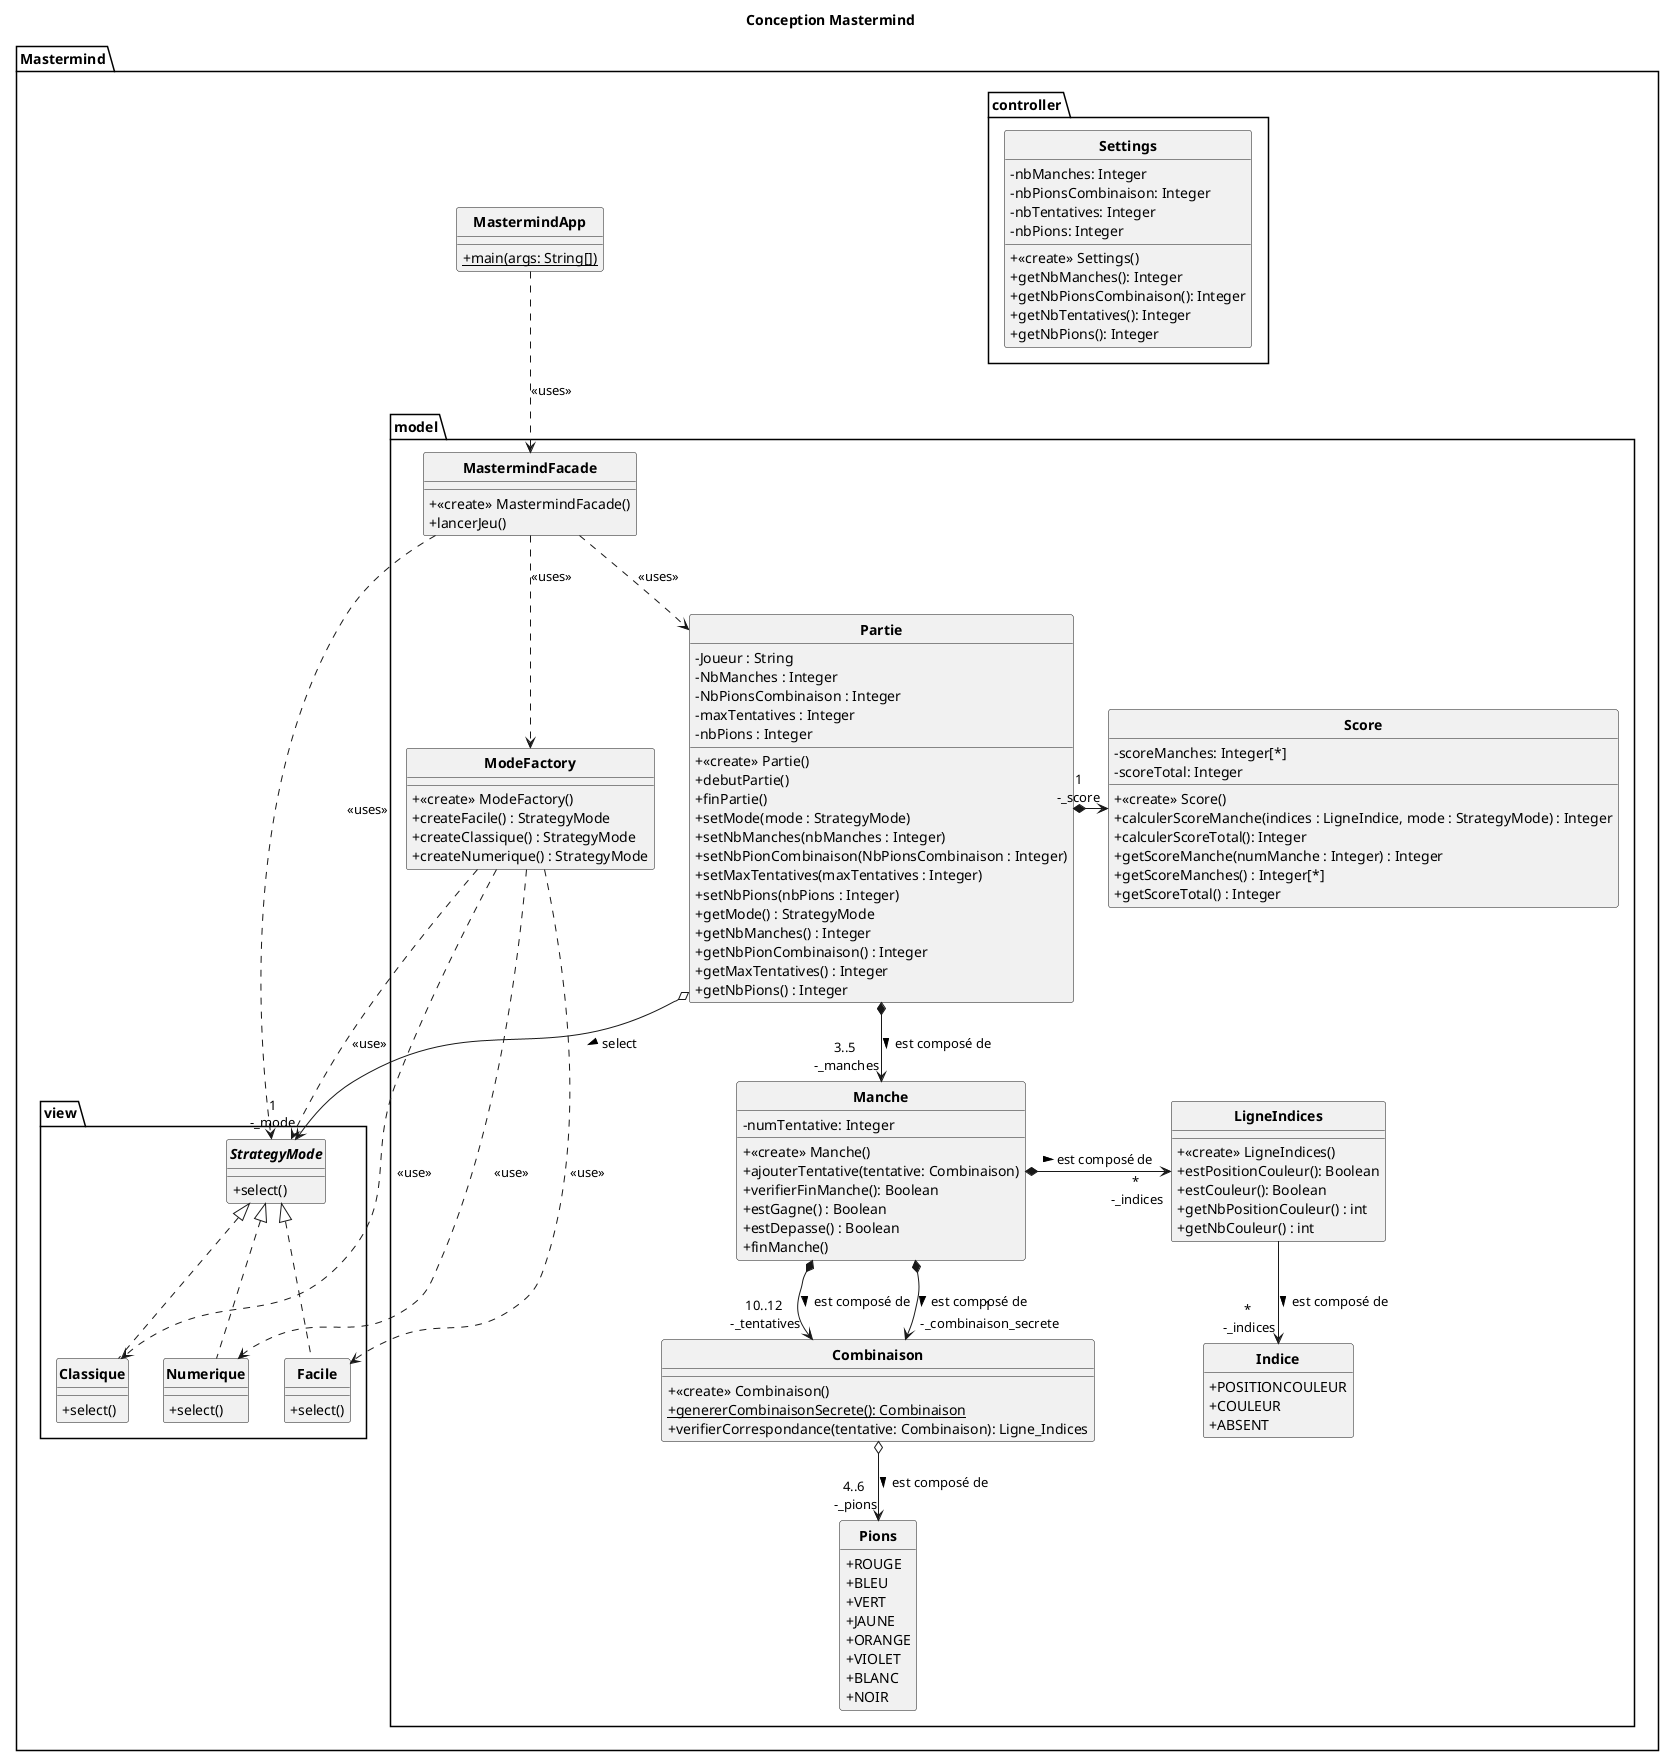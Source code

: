 @startuml Mastermind

title Conception Mastermind

skinparam style strictuml
skinparam classAttributeIconSize 0
skinparam classFontStyle Bold
hide enum methods

package Mastermind
{
    /''''''''''''''''''''''''''''''''''''''''''''''''''''''''''
    '                          main                           '
    ''''''''''''''''''''''''''''''''''''''''''''''''''''''''''/
    class MastermindApp{
        + {static} main(args: String[])
    }

    /''''''''''''''''''''''''''''''''''''''''''''''''''''''''''
    '                         models                          '
    ''''''''''''''''''''''''''''''''''''''''''''''''''''''''''/
    package model
    {
        class MastermindFacade {
            + <<create>> MastermindFacade()
            + lancerJeu()
        }

        class Partie {
            - Joueur : String
            - NbManches : Integer
            - NbPionsCombinaison : Integer
            - maxTentatives : Integer
            - nbPions : Integer
            + <<create>> Partie()
            + debutPartie()
            + finPartie()
            + setMode(mode : StrategyMode)
            + setNbManches(nbManches : Integer)
            + setNbPionCombinaison(NbPionsCombinaison : Integer)
            + setMaxTentatives(maxTentatives : Integer)
            + setNbPions(nbPions : Integer)
            + getMode() : StrategyMode
            + getNbManches() : Integer
            + getNbPionCombinaison() : Integer
            + getMaxTentatives() : Integer
            + getNbPions() : Integer
        }

        class Score {
            - scoreManches: Integer[*]
            - scoreTotal: Integer
            + <<create>> Score()
            + calculerScoreManche(indices : LigneIndice, mode : StrategyMode) : Integer
            + calculerScoreTotal(): Integer
            + getScoreManche(numManche : Integer) : Integer
            + getScoreManches() : Integer[*]
            + getScoreTotal() : Integer
        }

        class Manche {
            - numTentative: Integer
            + <<create>> Manche()
            + ajouterTentative(tentative: Combinaison)
            + verifierFinManche(): Boolean
            + estGagne() : Boolean
            + estDepasse() : Boolean
            + finManche()
        }

        class Combinaison {
            + <<create>> Combinaison()
            + {static}genererCombinaisonSecrete(): Combinaison
            + verifierCorrespondance(tentative: Combinaison): Ligne_Indices
        }

        class LigneIndices {
            + <<create>> LigneIndices()
            + estPositionCouleur(): Boolean
            + estCouleur(): Boolean
            + getNbPositionCouleur() : int
            + getNbCouleur() : int
        }

        class ModeFactory {
            + <<create>> ModeFactory()
            + createFacile() : StrategyMode
            + createClassique() : StrategyMode
            + createNumerique() : StrategyMode
        }

        enum Pions {
            +ROUGE
            +BLEU
            +VERT
            +JAUNE
            +ORANGE
            +VIOLET
            +BLANC
            +NOIR
        }

        enum Indice {
            +POSITIONCOULEUR
            +COULEUR
            +ABSENT
        }
    }

    /''''''''''''''''''''''''''''''''''''''''''''''''''''''''''
    '                          view                           '
    ''''''''''''''''''''''''''''''''''''''''''''''''''''''''''/
    package view
    {
        interface StrategyMode {
            + select()
        }
        class Facile implements StrategyMode {
            + select()
        }

        class Classique implements StrategyMode {
            + select()
        }

        class Numerique implements StrategyMode {
            + select()
        }
    }

    /''''''''''''''''''''''''''''''''''''''''''''''''''''''''''
    '                       controller                        '
    ''''''''''''''''''''''''''''''''''''''''''''''''''''''''''/
    package controller
    {
        class Settings {
            - nbManches: Integer
            - nbPionsCombinaison: Integer
            - nbTentatives: Integer
            - nbPions: Integer
            + <<create>> Settings()
            + getNbManches(): Integer
            + getNbPionsCombinaison(): Integer
            + getNbTentatives(): Integer
            + getNbPions(): Integer
        }
    }
}

/''''''''''''''''''''''''''''''''''''''''''''''''''''''''''
'                          lien                           '
''''''''''''''''''''''''''''''''''''''''''''''''''''''''''/
MastermindApp ..> MastermindFacade : <<uses>>
MastermindFacade ..> Partie : <<uses>>
MastermindFacade ..> StrategyMode : <<uses>>
MastermindFacade ..> ModeFactory : <<uses>>
Partie *--> "3..5\n -_manches" Manche: > est composé de
Partie o-> "1\n-_mode" StrategyMode : > select
Partie *-> "1\n-_score" Score
Manche *-> "*\n -_indices" LigneIndices: > est composé de
Manche *--> "10..12\n -_tentatives" Combinaison: > est composé de
Manche *--> "1\n -_combinaison_secrete" Combinaison: > est composé de
LigneIndices --> "*\n -_indices" Indice: > est composé de
Combinaison o--> "4..6\n -_pions" Pions: > est composé de
ModeFactory ..> StrategyMode : <<use>>
ModeFactory ..> Facile : <<use>>
ModeFactory ..> Classique : <<use>>
ModeFactory ..> Numerique : <<use>>
@enduml
